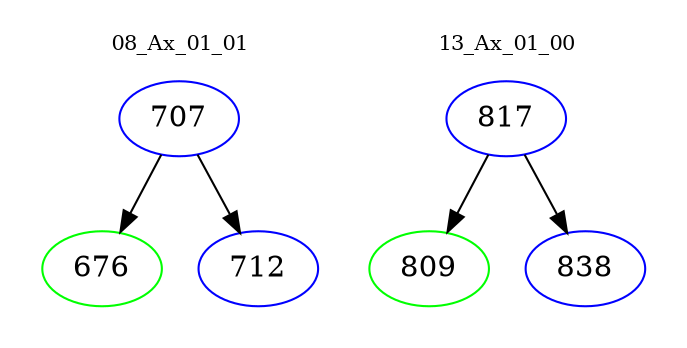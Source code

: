 digraph{
subgraph cluster_0 {
color = white
label = "08_Ax_01_01";
fontsize=10;
T0_707 [label="707", color="blue"]
T0_707 -> T0_676 [color="black"]
T0_676 [label="676", color="green"]
T0_707 -> T0_712 [color="black"]
T0_712 [label="712", color="blue"]
}
subgraph cluster_1 {
color = white
label = "13_Ax_01_00";
fontsize=10;
T1_817 [label="817", color="blue"]
T1_817 -> T1_809 [color="black"]
T1_809 [label="809", color="green"]
T1_817 -> T1_838 [color="black"]
T1_838 [label="838", color="blue"]
}
}
